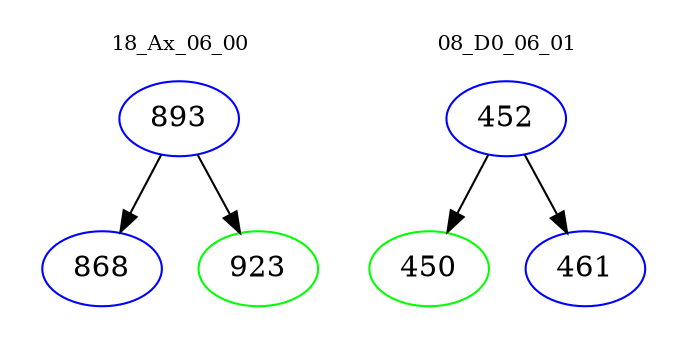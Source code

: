 digraph{
subgraph cluster_0 {
color = white
label = "18_Ax_06_00";
fontsize=10;
T0_893 [label="893", color="blue"]
T0_893 -> T0_868 [color="black"]
T0_868 [label="868", color="blue"]
T0_893 -> T0_923 [color="black"]
T0_923 [label="923", color="green"]
}
subgraph cluster_1 {
color = white
label = "08_D0_06_01";
fontsize=10;
T1_452 [label="452", color="blue"]
T1_452 -> T1_450 [color="black"]
T1_450 [label="450", color="green"]
T1_452 -> T1_461 [color="black"]
T1_461 [label="461", color="blue"]
}
}
